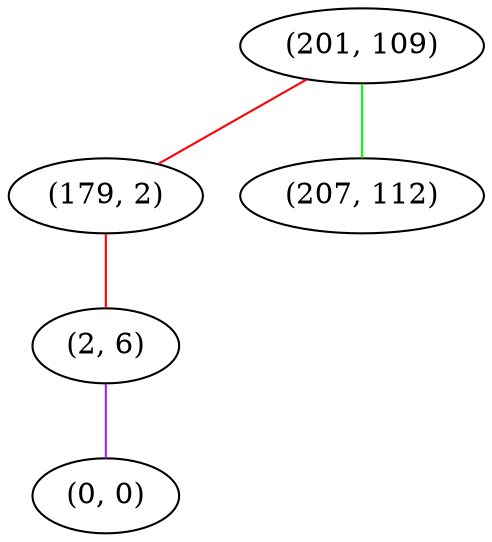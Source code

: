 graph "" {
"(201, 109)";
"(179, 2)";
"(2, 6)";
"(207, 112)";
"(0, 0)";
"(201, 109)" -- "(179, 2)"  [color=red, key=0, weight=1];
"(201, 109)" -- "(207, 112)"  [color=green, key=0, weight=2];
"(179, 2)" -- "(2, 6)"  [color=red, key=0, weight=1];
"(2, 6)" -- "(0, 0)"  [color=purple, key=0, weight=4];
}
